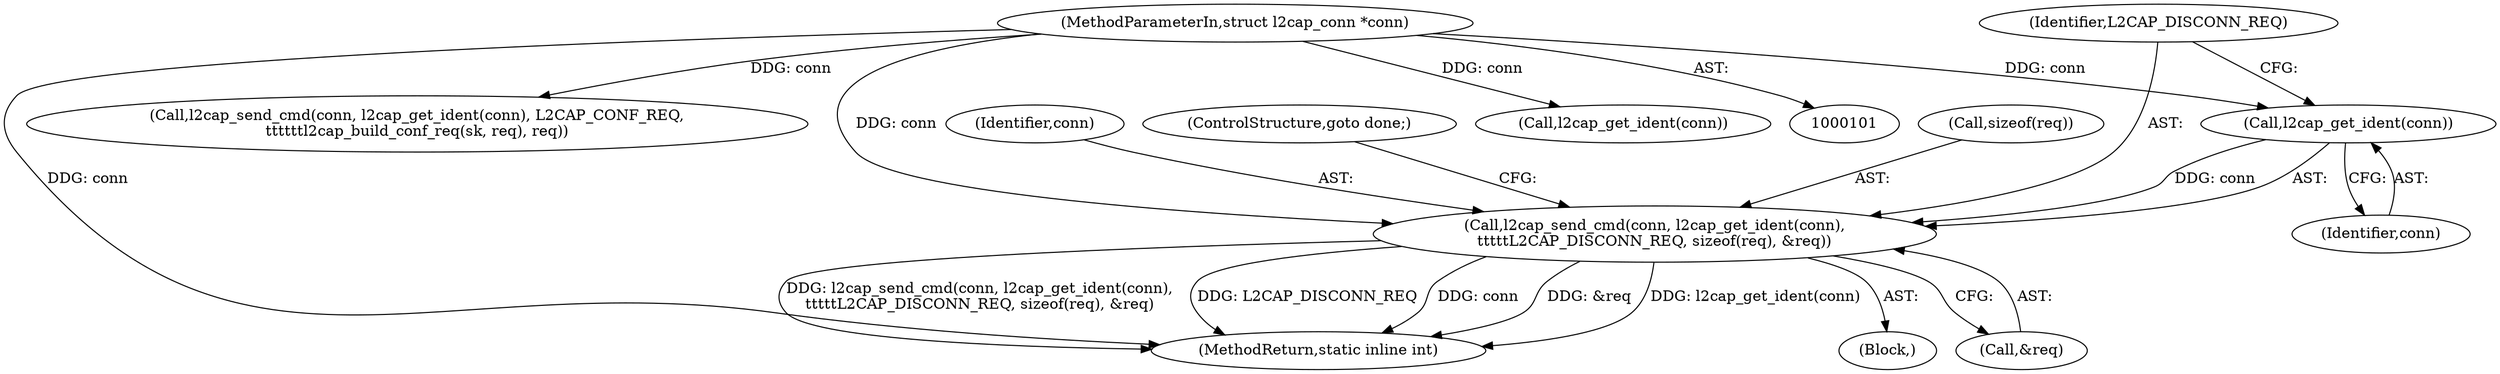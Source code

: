 digraph "0_linux_f2fcfcd670257236ebf2088bbdf26f6a8ef459fe_1@pointer" {
"1000216" [label="(Call,l2cap_get_ident(conn))"];
"1000102" [label="(MethodParameterIn,struct l2cap_conn *conn)"];
"1000214" [label="(Call,l2cap_send_cmd(conn, l2cap_get_ident(conn),\n\t\t\t\t\tL2CAP_DISCONN_REQ, sizeof(req), &req))"];
"1000255" [label="(MethodReturn,static inline int)"];
"1000214" [label="(Call,l2cap_send_cmd(conn, l2cap_get_ident(conn),\n\t\t\t\t\tL2CAP_DISCONN_REQ, sizeof(req), &req))"];
"1000102" [label="(MethodParameterIn,struct l2cap_conn *conn)"];
"1000194" [label="(Block,)"];
"1000215" [label="(Identifier,conn)"];
"1000218" [label="(Identifier,L2CAP_DISCONN_REQ)"];
"1000221" [label="(Call,&req)"];
"1000223" [label="(ControlStructure,goto done;)"];
"1000219" [label="(Call,sizeof(req))"];
"1000216" [label="(Call,l2cap_get_ident(conn))"];
"1000168" [label="(Call,l2cap_send_cmd(conn, l2cap_get_ident(conn), L2CAP_CONF_REQ,\n\t\t\t\t\t\tl2cap_build_conf_req(sk, req), req))"];
"1000217" [label="(Identifier,conn)"];
"1000170" [label="(Call,l2cap_get_ident(conn))"];
"1000216" -> "1000214"  [label="AST: "];
"1000216" -> "1000217"  [label="CFG: "];
"1000217" -> "1000216"  [label="AST: "];
"1000218" -> "1000216"  [label="CFG: "];
"1000216" -> "1000214"  [label="DDG: conn"];
"1000102" -> "1000216"  [label="DDG: conn"];
"1000102" -> "1000101"  [label="AST: "];
"1000102" -> "1000255"  [label="DDG: conn"];
"1000102" -> "1000168"  [label="DDG: conn"];
"1000102" -> "1000170"  [label="DDG: conn"];
"1000102" -> "1000214"  [label="DDG: conn"];
"1000214" -> "1000194"  [label="AST: "];
"1000214" -> "1000221"  [label="CFG: "];
"1000215" -> "1000214"  [label="AST: "];
"1000218" -> "1000214"  [label="AST: "];
"1000219" -> "1000214"  [label="AST: "];
"1000221" -> "1000214"  [label="AST: "];
"1000223" -> "1000214"  [label="CFG: "];
"1000214" -> "1000255"  [label="DDG: &req"];
"1000214" -> "1000255"  [label="DDG: l2cap_get_ident(conn)"];
"1000214" -> "1000255"  [label="DDG: l2cap_send_cmd(conn, l2cap_get_ident(conn),\n\t\t\t\t\tL2CAP_DISCONN_REQ, sizeof(req), &req)"];
"1000214" -> "1000255"  [label="DDG: L2CAP_DISCONN_REQ"];
"1000214" -> "1000255"  [label="DDG: conn"];
}
